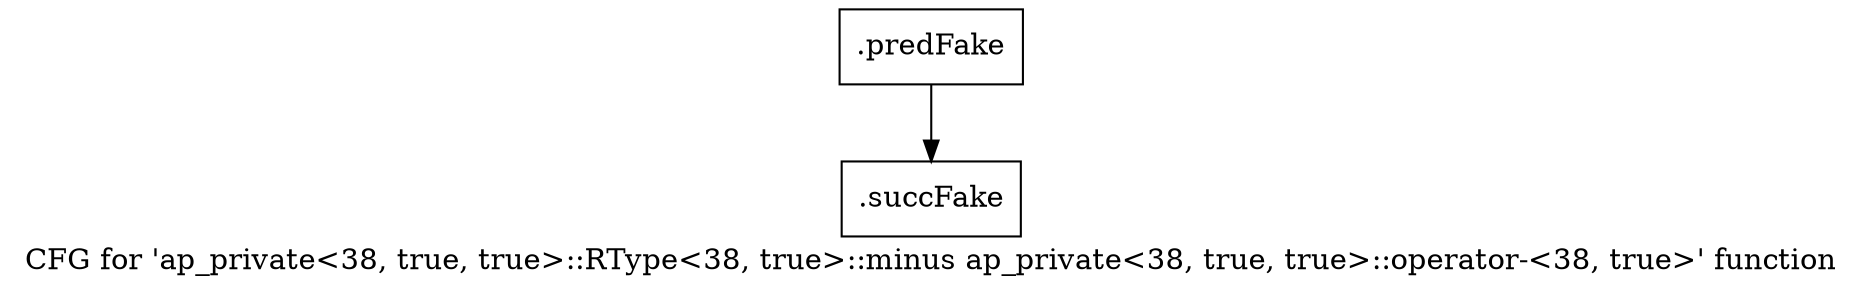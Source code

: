 digraph "CFG for 'ap_private\<38, true, true\>::RType\<38, true\>::minus ap_private\<38, true, true\>::operator-\<38, true\>' function" {
	label="CFG for 'ap_private\<38, true, true\>::RType\<38, true\>::minus ap_private\<38, true, true\>::operator-\<38, true\>' function";

	Node0x5d54940 [shape=record,filename="",linenumber="",label="{.predFake}"];
	Node0x5d54940 -> Node0x627b360[ callList="" memoryops="" filename="/mnt/xilinx/Vitis_HLS/2021.2/include/etc/ap_private.h" execusionnum="5"];
	Node0x627b360 [shape=record,filename="/mnt/xilinx/Vitis_HLS/2021.2/include/etc/ap_private.h",linenumber="2146",label="{.succFake}"];
}
